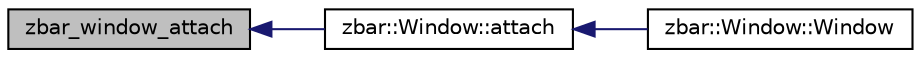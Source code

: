 digraph G
{
  edge [fontname="Helvetica",fontsize="10",labelfontname="Helvetica",labelfontsize="10"];
  node [fontname="Helvetica",fontsize="10",shape=record];
  rankdir=LR;
  Node1 [label="zbar_window_attach",height=0.2,width=0.4,color="black", fillcolor="grey75", style="filled" fontcolor="black"];
  Node1 -> Node2 [dir=back,color="midnightblue",fontsize="10",style="solid",fontname="Helvetica"];
  Node2 [label="zbar::Window::attach",height=0.2,width=0.4,color="black", fillcolor="white", style="filled",URL="$classzbar_1_1_window.html#a31dd5426acd78970047d04df4aa35e51"];
  Node2 -> Node3 [dir=back,color="midnightblue",fontsize="10",style="solid",fontname="Helvetica"];
  Node3 [label="zbar::Window::Window",height=0.2,width=0.4,color="black", fillcolor="white", style="filled",URL="$classzbar_1_1_window.html#a4d8fbb875d19ecd95f8468d0c5afea59",tooltip="constructor."];
}
